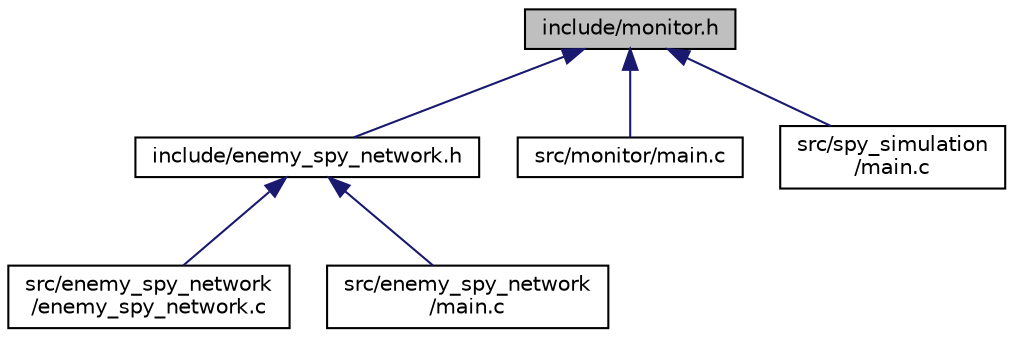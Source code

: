 digraph "include/monitor.h"
{
 // LATEX_PDF_SIZE
  edge [fontname="Helvetica",fontsize="10",labelfontname="Helvetica",labelfontsize="10"];
  node [fontname="Helvetica",fontsize="10",shape=record];
  Node1 [label="include/monitor.h",height=0.2,width=0.4,color="black", fillcolor="grey75", style="filled", fontcolor="black",tooltip="Constants types and prototypes of the NCurses Terminal User Interface."];
  Node1 -> Node2 [dir="back",color="midnightblue",fontsize="10",style="solid",fontname="Helvetica"];
  Node2 [label="include/enemy_spy_network.h",height=0.2,width=0.4,color="black", fillcolor="white", style="filled",URL="$d1/db7/enemy__spy__network_8h.html",tooltip="Header file for the Enemy Spy Network executable."];
  Node2 -> Node3 [dir="back",color="midnightblue",fontsize="10",style="solid",fontname="Helvetica"];
  Node3 [label="src/enemy_spy_network\l/enemy_spy_network.c",height=0.2,width=0.4,color="black", fillcolor="white", style="filled",URL="$da/dd8/enemy__spy__network_8c.html",tooltip="Spy Network and Case Officer Management for Espionage Operations."];
  Node2 -> Node4 [dir="back",color="midnightblue",fontsize="10",style="solid",fontname="Helvetica"];
  Node4 [label="src/enemy_spy_network\l/main.c",height=0.2,width=0.4,color="black", fillcolor="white", style="filled",URL="$db/dee/enemy__spy__network_2main_8c.html",tooltip="Main Thread Management for Enemy Spy Network."];
  Node1 -> Node5 [dir="back",color="midnightblue",fontsize="10",style="solid",fontname="Helvetica"];
  Node5 [label="src/monitor/main.c",height=0.2,width=0.4,color="black", fillcolor="white", style="filled",URL="$d4/d99/monitor_2main_8c.html",tooltip="Creates a new \"Terminal User Interface\" using ncurses and associated with the given shared memory."];
  Node1 -> Node6 [dir="back",color="midnightblue",fontsize="10",style="solid",fontname="Helvetica"];
  Node6 [label="src/spy_simulation\l/main.c",height=0.2,width=0.4,color="black", fillcolor="white", style="filled",URL="$d9/d94/spy__simulation_2main_8c.html",tooltip="Main Entry Point for Spy Simulation."];
}
